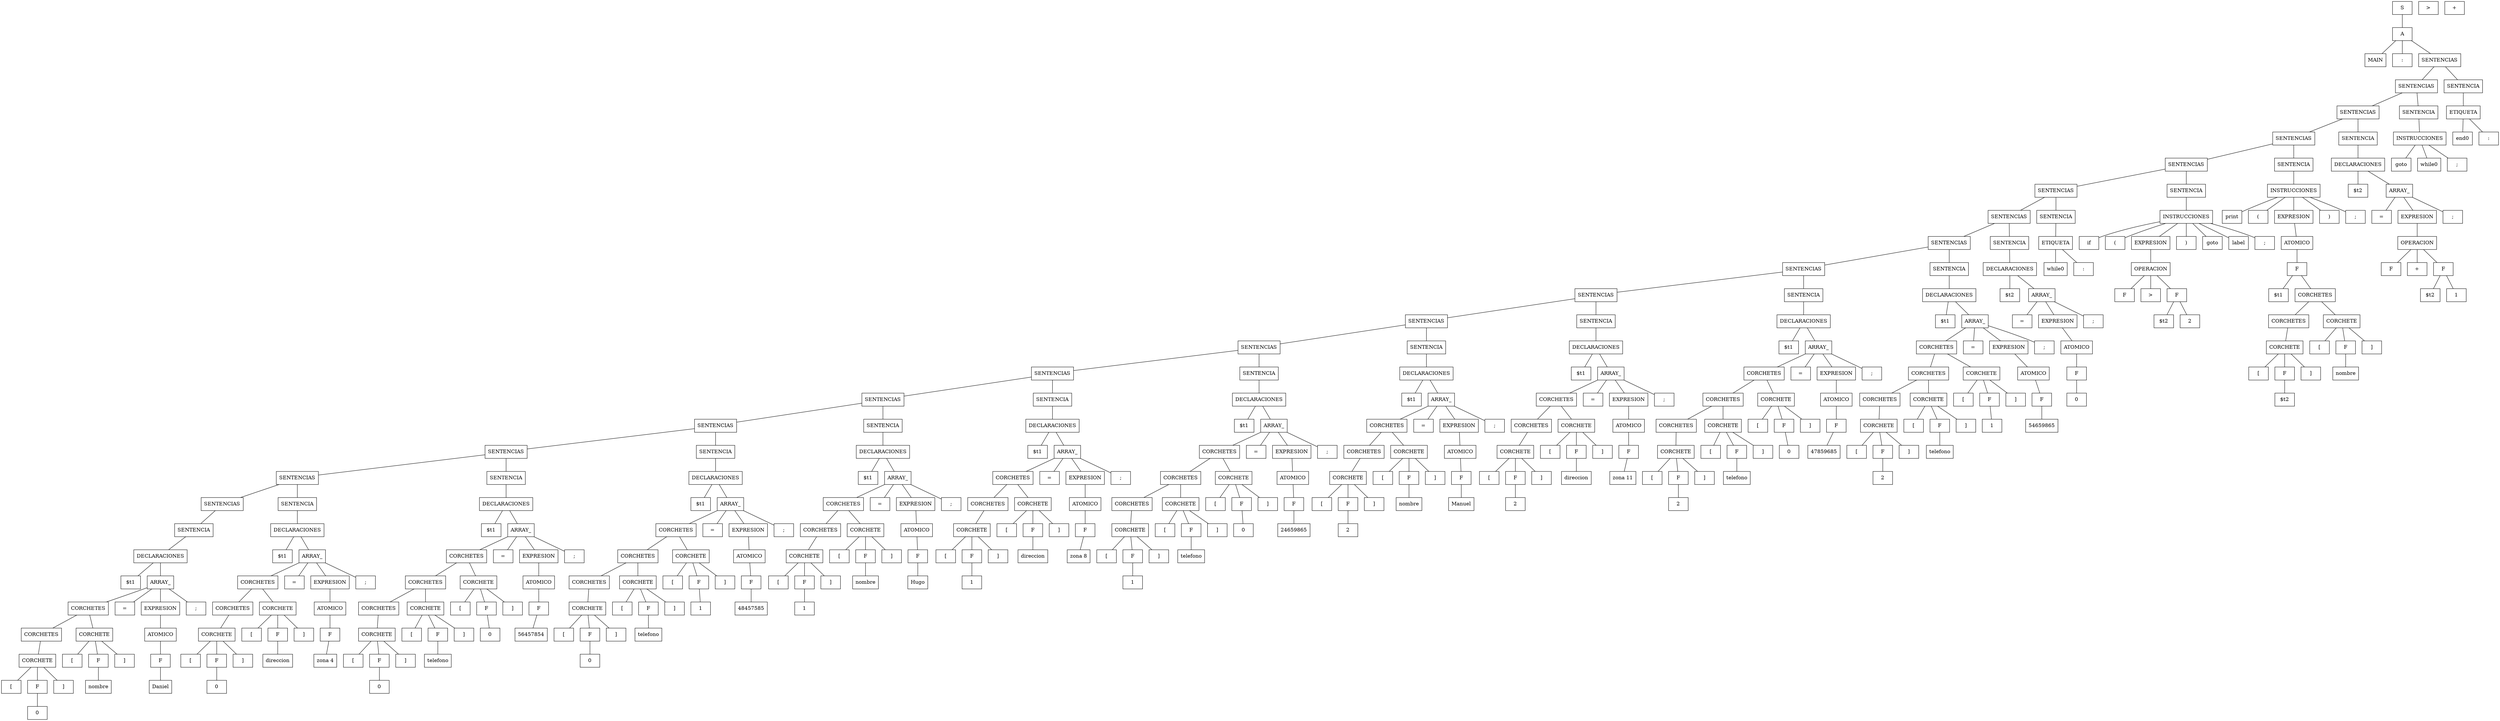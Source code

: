 graph ""{ node [shape=box];

n001;
n001 [label="0"] ;
n002;
n002 [label="["] ;
n003 [label="F"] ;
n003 -- n001;
n004 [label="]"] ;
n005 [label="CORCHETE"] ;
n005 -- n002;
n005 -- n003;
n005 -- n004;
n006;
n006 [label="nombre"] ;
n007;
n007 [label="["] ;
n008 [label="F"] ;
n008 -- n006;
n009 [label="]"] ;
n0010 [label="CORCHETES"] ;
n0010 -- n005;
n0011 [label="CORCHETE"] ;
n0011 -- n007;
n0011 -- n008;
n0011 -- n009;
n0012;
n0012 [label="Daniel"] ;
n0013;
n0013 [label="F"] ;
n0013 -- n0012;
n0014;
n0014 [label="ATOMICO"] ;
n0014 -- n0013;
n0015 [label="CORCHETES"] ;
n0015 -- n0010;
n0015 -- n0011;
n0016 [label="="] ;
n0017 [label="EXPRESION"] ;
n0017 -- n0014;
n0018 [label=";"] ;
n0019 [label="$t1"] ;
n0020 [label="ARRAY_"] ;
n0020 -- n0015;
n0020 -- n0016;
n0020 -- n0017;
n0020 -- n0018;
n0022 [label="DECLARACIONES"] ;
n0022 -- n0019;
n0022 -- n0020;
n0024 [label="SENTENCIA"] ;
n0024 -- n0022;
n0025;
n0025 [label="0"] ;
n0026;
n0026 [label="["] ;
n0027 [label="F"] ;
n0027 -- n0025;
n0028 [label="]"] ;
n0029 [label="CORCHETE"] ;
n0029 -- n0026;
n0029 -- n0027;
n0029 -- n0028;
n0030;
n0030 [label="direccion"] ;
n0031;
n0031 [label="["] ;
n0032 [label="F"] ;
n0032 -- n0030;
n0033 [label="]"] ;
n0034 [label="CORCHETES"] ;
n0034 -- n0029;
n0035 [label="CORCHETE"] ;
n0035 -- n0031;
n0035 -- n0032;
n0035 -- n0033;
n0036;
n0036 [label="zona 4"] ;
n0037;
n0037 [label="F"] ;
n0037 -- n0036;
n0038;
n0038 [label="ATOMICO"] ;
n0038 -- n0037;
n0039 [label="CORCHETES"] ;
n0039 -- n0034;
n0039 -- n0035;
n0040 [label="="] ;
n0041 [label="EXPRESION"] ;
n0041 -- n0038;
n0042 [label=";"] ;
n0043 [label="$t1"] ;
n0044 [label="ARRAY_"] ;
n0044 -- n0039;
n0044 -- n0040;
n0044 -- n0041;
n0044 -- n0042;
n0046 [label="DECLARACIONES"] ;
n0046 -- n0043;
n0046 -- n0044;
n0048 [label="SENTENCIAS"] ;
n0048 -- n0024;
n0049 [label="SENTENCIA"] ;
n0049 -- n0046;
n0050;
n0050 [label="0"] ;
n0051;
n0051 [label="["] ;
n0052 [label="F"] ;
n0052 -- n0050;
n0053 [label="]"] ;
n0054 [label="CORCHETE"] ;
n0054 -- n0051;
n0054 -- n0052;
n0054 -- n0053;
n0055;
n0055 [label="telefono"] ;
n0056;
n0056 [label="["] ;
n0057 [label="F"] ;
n0057 -- n0055;
n0058 [label="]"] ;
n0059 [label="CORCHETES"] ;
n0059 -- n0054;
n0060 [label="CORCHETE"] ;
n0060 -- n0056;
n0060 -- n0057;
n0060 -- n0058;
n0061;
n0061 [label="0"] ;
n0062;
n0062 [label="["] ;
n0063 [label="F"] ;
n0063 -- n0061;
n0064 [label="]"] ;
n0065 [label="CORCHETES"] ;
n0065 -- n0059;
n0065 -- n0060;
n0066 [label="CORCHETE"] ;
n0066 -- n0062;
n0066 -- n0063;
n0066 -- n0064;
n0067;
n0067 [label="56457854"] ;
n0068;
n0068 [label="F"] ;
n0068 -- n0067;
n0069;
n0069 [label="ATOMICO"] ;
n0069 -- n0068;
n0070 [label="CORCHETES"] ;
n0070 -- n0065;
n0070 -- n0066;
n0071 [label="="] ;
n0072 [label="EXPRESION"] ;
n0072 -- n0069;
n0073 [label=";"] ;
n0074 [label="$t1"] ;
n0075 [label="ARRAY_"] ;
n0075 -- n0070;
n0075 -- n0071;
n0075 -- n0072;
n0075 -- n0073;
n0077 [label="DECLARACIONES"] ;
n0077 -- n0074;
n0077 -- n0075;
n0079 [label="SENTENCIAS"] ;
n0079 -- n0048;
n0079 -- n0049;
n0080 [label="SENTENCIA"] ;
n0080 -- n0077;
n0081;
n0081 [label="0"] ;
n0082;
n0082 [label="["] ;
n0083 [label="F"] ;
n0083 -- n0081;
n0084 [label="]"] ;
n0085 [label="CORCHETE"] ;
n0085 -- n0082;
n0085 -- n0083;
n0085 -- n0084;
n0086;
n0086 [label="telefono"] ;
n0087;
n0087 [label="["] ;
n0088 [label="F"] ;
n0088 -- n0086;
n0089 [label="]"] ;
n0090 [label="CORCHETES"] ;
n0090 -- n0085;
n0091 [label="CORCHETE"] ;
n0091 -- n0087;
n0091 -- n0088;
n0091 -- n0089;
n0092;
n0092 [label="1"] ;
n0093;
n0093 [label="["] ;
n0094 [label="F"] ;
n0094 -- n0092;
n0095 [label="]"] ;
n0096 [label="CORCHETES"] ;
n0096 -- n0090;
n0096 -- n0091;
n0097 [label="CORCHETE"] ;
n0097 -- n0093;
n0097 -- n0094;
n0097 -- n0095;
n0098;
n0098 [label="48457585"] ;
n0099;
n0099 [label="F"] ;
n0099 -- n0098;
n00100;
n00100 [label="ATOMICO"] ;
n00100 -- n0099;
n00101 [label="CORCHETES"] ;
n00101 -- n0096;
n00101 -- n0097;
n00102 [label="="] ;
n00103 [label="EXPRESION"] ;
n00103 -- n00100;
n00104 [label=";"] ;
n00105 [label="$t1"] ;
n00106 [label="ARRAY_"] ;
n00106 -- n00101;
n00106 -- n00102;
n00106 -- n00103;
n00106 -- n00104;
n00108 [label="DECLARACIONES"] ;
n00108 -- n00105;
n00108 -- n00106;
n00110 [label="SENTENCIAS"] ;
n00110 -- n0079;
n00110 -- n0080;
n00111 [label="SENTENCIA"] ;
n00111 -- n00108;
n00112;
n00112 [label="1"] ;
n00113;
n00113 [label="["] ;
n00114 [label="F"] ;
n00114 -- n00112;
n00115 [label="]"] ;
n00116 [label="CORCHETE"] ;
n00116 -- n00113;
n00116 -- n00114;
n00116 -- n00115;
n00117;
n00117 [label="nombre"] ;
n00118;
n00118 [label="["] ;
n00119 [label="F"] ;
n00119 -- n00117;
n00120 [label="]"] ;
n00121 [label="CORCHETES"] ;
n00121 -- n00116;
n00122 [label="CORCHETE"] ;
n00122 -- n00118;
n00122 -- n00119;
n00122 -- n00120;
n00123;
n00123 [label="Hugo"] ;
n00124;
n00124 [label="F"] ;
n00124 -- n00123;
n00125;
n00125 [label="ATOMICO"] ;
n00125 -- n00124;
n00126 [label="CORCHETES"] ;
n00126 -- n00121;
n00126 -- n00122;
n00127 [label="="] ;
n00128 [label="EXPRESION"] ;
n00128 -- n00125;
n00129 [label=";"] ;
n00130 [label="$t1"] ;
n00131 [label="ARRAY_"] ;
n00131 -- n00126;
n00131 -- n00127;
n00131 -- n00128;
n00131 -- n00129;
n00133 [label="DECLARACIONES"] ;
n00133 -- n00130;
n00133 -- n00131;
n00135 [label="SENTENCIAS"] ;
n00135 -- n00110;
n00135 -- n00111;
n00136 [label="SENTENCIA"] ;
n00136 -- n00133;
n00137;
n00137 [label="1"] ;
n00138;
n00138 [label="["] ;
n00139 [label="F"] ;
n00139 -- n00137;
n00140 [label="]"] ;
n00141 [label="CORCHETE"] ;
n00141 -- n00138;
n00141 -- n00139;
n00141 -- n00140;
n00142;
n00142 [label="direccion"] ;
n00143;
n00143 [label="["] ;
n00144 [label="F"] ;
n00144 -- n00142;
n00145 [label="]"] ;
n00146 [label="CORCHETES"] ;
n00146 -- n00141;
n00147 [label="CORCHETE"] ;
n00147 -- n00143;
n00147 -- n00144;
n00147 -- n00145;
n00148;
n00148 [label="zona 8"] ;
n00149;
n00149 [label="F"] ;
n00149 -- n00148;
n00150;
n00150 [label="ATOMICO"] ;
n00150 -- n00149;
n00151 [label="CORCHETES"] ;
n00151 -- n00146;
n00151 -- n00147;
n00152 [label="="] ;
n00153 [label="EXPRESION"] ;
n00153 -- n00150;
n00154 [label=";"] ;
n00155 [label="$t1"] ;
n00156 [label="ARRAY_"] ;
n00156 -- n00151;
n00156 -- n00152;
n00156 -- n00153;
n00156 -- n00154;
n00158 [label="DECLARACIONES"] ;
n00158 -- n00155;
n00158 -- n00156;
n00160 [label="SENTENCIAS"] ;
n00160 -- n00135;
n00160 -- n00136;
n00161 [label="SENTENCIA"] ;
n00161 -- n00158;
n00162;
n00162 [label="1"] ;
n00163;
n00163 [label="["] ;
n00164 [label="F"] ;
n00164 -- n00162;
n00165 [label="]"] ;
n00166 [label="CORCHETE"] ;
n00166 -- n00163;
n00166 -- n00164;
n00166 -- n00165;
n00167;
n00167 [label="telefono"] ;
n00168;
n00168 [label="["] ;
n00169 [label="F"] ;
n00169 -- n00167;
n00170 [label="]"] ;
n00171 [label="CORCHETES"] ;
n00171 -- n00166;
n00172 [label="CORCHETE"] ;
n00172 -- n00168;
n00172 -- n00169;
n00172 -- n00170;
n00173;
n00173 [label="0"] ;
n00174;
n00174 [label="["] ;
n00175 [label="F"] ;
n00175 -- n00173;
n00176 [label="]"] ;
n00177 [label="CORCHETES"] ;
n00177 -- n00171;
n00177 -- n00172;
n00178 [label="CORCHETE"] ;
n00178 -- n00174;
n00178 -- n00175;
n00178 -- n00176;
n00179;
n00179 [label="24659865"] ;
n00180;
n00180 [label="F"] ;
n00180 -- n00179;
n00181;
n00181 [label="ATOMICO"] ;
n00181 -- n00180;
n00182 [label="CORCHETES"] ;
n00182 -- n00177;
n00182 -- n00178;
n00183 [label="="] ;
n00184 [label="EXPRESION"] ;
n00184 -- n00181;
n00185 [label=";"] ;
n00186 [label="$t1"] ;
n00187 [label="ARRAY_"] ;
n00187 -- n00182;
n00187 -- n00183;
n00187 -- n00184;
n00187 -- n00185;
n00189 [label="DECLARACIONES"] ;
n00189 -- n00186;
n00189 -- n00187;
n00191 [label="SENTENCIAS"] ;
n00191 -- n00160;
n00191 -- n00161;
n00192 [label="SENTENCIA"] ;
n00192 -- n00189;
n00193;
n00193 [label="2"] ;
n00194;
n00194 [label="["] ;
n00195 [label="F"] ;
n00195 -- n00193;
n00196 [label="]"] ;
n00197 [label="CORCHETE"] ;
n00197 -- n00194;
n00197 -- n00195;
n00197 -- n00196;
n00198;
n00198 [label="nombre"] ;
n00199;
n00199 [label="["] ;
n00200 [label="F"] ;
n00200 -- n00198;
n00201 [label="]"] ;
n00202 [label="CORCHETES"] ;
n00202 -- n00197;
n00203 [label="CORCHETE"] ;
n00203 -- n00199;
n00203 -- n00200;
n00203 -- n00201;
n00204;
n00204 [label="Manuel"] ;
n00205;
n00205 [label="F"] ;
n00205 -- n00204;
n00206;
n00206 [label="ATOMICO"] ;
n00206 -- n00205;
n00207 [label="CORCHETES"] ;
n00207 -- n00202;
n00207 -- n00203;
n00208 [label="="] ;
n00209 [label="EXPRESION"] ;
n00209 -- n00206;
n00210 [label=";"] ;
n00211 [label="$t1"] ;
n00212 [label="ARRAY_"] ;
n00212 -- n00207;
n00212 -- n00208;
n00212 -- n00209;
n00212 -- n00210;
n00214 [label="DECLARACIONES"] ;
n00214 -- n00211;
n00214 -- n00212;
n00216 [label="SENTENCIAS"] ;
n00216 -- n00191;
n00216 -- n00192;
n00217 [label="SENTENCIA"] ;
n00217 -- n00214;
n00218;
n00218 [label="2"] ;
n00219;
n00219 [label="["] ;
n00220 [label="F"] ;
n00220 -- n00218;
n00221 [label="]"] ;
n00222 [label="CORCHETE"] ;
n00222 -- n00219;
n00222 -- n00220;
n00222 -- n00221;
n00223;
n00223 [label="direccion"] ;
n00224;
n00224 [label="["] ;
n00225 [label="F"] ;
n00225 -- n00223;
n00226 [label="]"] ;
n00227 [label="CORCHETES"] ;
n00227 -- n00222;
n00228 [label="CORCHETE"] ;
n00228 -- n00224;
n00228 -- n00225;
n00228 -- n00226;
n00229;
n00229 [label="zona 11"] ;
n00230;
n00230 [label="F"] ;
n00230 -- n00229;
n00231;
n00231 [label="ATOMICO"] ;
n00231 -- n00230;
n00232 [label="CORCHETES"] ;
n00232 -- n00227;
n00232 -- n00228;
n00233 [label="="] ;
n00234 [label="EXPRESION"] ;
n00234 -- n00231;
n00235 [label=";"] ;
n00236 [label="$t1"] ;
n00237 [label="ARRAY_"] ;
n00237 -- n00232;
n00237 -- n00233;
n00237 -- n00234;
n00237 -- n00235;
n00239 [label="DECLARACIONES"] ;
n00239 -- n00236;
n00239 -- n00237;
n00241 [label="SENTENCIAS"] ;
n00241 -- n00216;
n00241 -- n00217;
n00242 [label="SENTENCIA"] ;
n00242 -- n00239;
n00243;
n00243 [label="2"] ;
n00244;
n00244 [label="["] ;
n00245 [label="F"] ;
n00245 -- n00243;
n00246 [label="]"] ;
n00247 [label="CORCHETE"] ;
n00247 -- n00244;
n00247 -- n00245;
n00247 -- n00246;
n00248;
n00248 [label="telefono"] ;
n00249;
n00249 [label="["] ;
n00250 [label="F"] ;
n00250 -- n00248;
n00251 [label="]"] ;
n00252 [label="CORCHETES"] ;
n00252 -- n00247;
n00253 [label="CORCHETE"] ;
n00253 -- n00249;
n00253 -- n00250;
n00253 -- n00251;
n00254;
n00254 [label="0"] ;
n00255;
n00255 [label="["] ;
n00256 [label="F"] ;
n00256 -- n00254;
n00257 [label="]"] ;
n00258 [label="CORCHETES"] ;
n00258 -- n00252;
n00258 -- n00253;
n00259 [label="CORCHETE"] ;
n00259 -- n00255;
n00259 -- n00256;
n00259 -- n00257;
n00260;
n00260 [label="47859685"] ;
n00261;
n00261 [label="F"] ;
n00261 -- n00260;
n00262;
n00262 [label="ATOMICO"] ;
n00262 -- n00261;
n00263 [label="CORCHETES"] ;
n00263 -- n00258;
n00263 -- n00259;
n00264 [label="="] ;
n00265 [label="EXPRESION"] ;
n00265 -- n00262;
n00266 [label=";"] ;
n00267 [label="$t1"] ;
n00268 [label="ARRAY_"] ;
n00268 -- n00263;
n00268 -- n00264;
n00268 -- n00265;
n00268 -- n00266;
n00270 [label="DECLARACIONES"] ;
n00270 -- n00267;
n00270 -- n00268;
n00272 [label="SENTENCIAS"] ;
n00272 -- n00241;
n00272 -- n00242;
n00273 [label="SENTENCIA"] ;
n00273 -- n00270;
n00274;
n00274 [label="2"] ;
n00275;
n00275 [label="["] ;
n00276 [label="F"] ;
n00276 -- n00274;
n00277 [label="]"] ;
n00278 [label="CORCHETE"] ;
n00278 -- n00275;
n00278 -- n00276;
n00278 -- n00277;
n00279;
n00279 [label="telefono"] ;
n00280;
n00280 [label="["] ;
n00281 [label="F"] ;
n00281 -- n00279;
n00282 [label="]"] ;
n00283 [label="CORCHETES"] ;
n00283 -- n00278;
n00284 [label="CORCHETE"] ;
n00284 -- n00280;
n00284 -- n00281;
n00284 -- n00282;
n00285;
n00285 [label="1"] ;
n00286;
n00286 [label="["] ;
n00287 [label="F"] ;
n00287 -- n00285;
n00288 [label="]"] ;
n00289 [label="CORCHETES"] ;
n00289 -- n00283;
n00289 -- n00284;
n00290 [label="CORCHETE"] ;
n00290 -- n00286;
n00290 -- n00287;
n00290 -- n00288;
n00291;
n00291 [label="54659865"] ;
n00292;
n00292 [label="F"] ;
n00292 -- n00291;
n00293;
n00293 [label="ATOMICO"] ;
n00293 -- n00292;
n00294 [label="CORCHETES"] ;
n00294 -- n00289;
n00294 -- n00290;
n00295 [label="="] ;
n00296 [label="EXPRESION"] ;
n00296 -- n00293;
n00297 [label=";"] ;
n00298 [label="$t1"] ;
n00299 [label="ARRAY_"] ;
n00299 -- n00294;
n00299 -- n00295;
n00299 -- n00296;
n00299 -- n00297;
n00301 [label="DECLARACIONES"] ;
n00301 -- n00298;
n00301 -- n00299;
n00303 [label="SENTENCIAS"] ;
n00303 -- n00272;
n00303 -- n00273;
n00304 [label="SENTENCIA"] ;
n00304 -- n00301;
n00305;
n00305 [label="0"] ;
n00306;
n00306 [label="F"] ;
n00306 -- n00305;
n00307;
n00307 [label="ATOMICO"] ;
n00307 -- n00306;
n00308 [label="="] ;
n00309 [label="EXPRESION"] ;
n00309 -- n00307;
n00310 [label=";"] ;
n00312 [label="$t2"] ;
n00313 [label="ARRAY_"] ;
n00313 -- n00308;
n00313 -- n00309;
n00313 -- n00310;
n00315 [label="DECLARACIONES"] ;
n00315 -- n00312;
n00315 -- n00313;
n00317 [label="SENTENCIAS"] ;
n00317 -- n00303;
n00317 -- n00304;
n00318 [label="SENTENCIA"] ;
n00318 -- n00315;
n00320 [label="while0"] ;
n00321 [label=":"] ;
n00322 [label="ETIQUETA"] ;
n00322 -- n00320;
n00322 -- n00321;
n00324 [label="SENTENCIAS"] ;
n00324 -- n00317;
n00324 -- n00318;
n00325 [label="SENTENCIA"] ;
n00325 -- n00322;
n00326;
n00326 [label="$t2"] ;
n00327;
n00327 [label=">"] ;
n00328;
n00328 [label="2"] ;
n00329 [label="F"] ;
n00330 [label=">"] ;
n00331 [label="F"] ;
n00331 -- n00326;
n00331 -- n00328;
n00332;
n00332 [label="OPERACION"] ;
n00332 -- n00329;
n00332 -- n00330;
n00332 -- n00331;
n00333 [label="if"] ;
n00334 [label="("] ;
n00335 [label="EXPRESION"] ;
n00336 [label=")"] ;
n00337 [label="goto"] ;
n00338 [label="label"] ;
n00339 [label=";"] ;
n00335 -- n00332;
n00340 [label="INSTRUCCIONES"] ;
n00340 -- n00333;
n00340 -- n00334;
n00340 -- n00335;
n00340 -- n00336;
n00340 -- n00337;
n00340 -- n00338;
n00340 -- n00339;
n00342 [label="SENTENCIAS"] ;
n00342 -- n00324;
n00342 -- n00325;
n00343 [label="SENTENCIA"] ;
n00343 -- n00340;
n00344;
n00344 [label="$t2"] ;
n00345;
n00345 [label="["] ;
n00346 [label="F"] ;
n00346 -- n00344;
n00347 [label="]"] ;
n00348 [label="CORCHETE"] ;
n00348 -- n00345;
n00348 -- n00346;
n00348 -- n00347;
n00349;
n00349 [label="nombre"] ;
n00350;
n00350 [label="["] ;
n00351 [label="F"] ;
n00351 -- n00349;
n00352 [label="]"] ;
n00353 [label="CORCHETES"] ;
n00353 -- n00348;
n00354 [label="CORCHETE"] ;
n00354 -- n00350;
n00354 -- n00351;
n00354 -- n00352;
n00356 [label="$t1"] ;
n00357 [label="CORCHETES"] ;
n00357 -- n00353;
n00357 -- n00354;
n00358;
n00358 [label="F"] ;
n00358 -- n00356;
n00358 -- n00357;
n00359;
n00359 [label="ATOMICO"] ;
n00359 -- n00358;
n00360 [label="print"] ;
n00361 [label="("] ;
n00362 [label="EXPRESION"] ;
n00363 [label=")"] ;
n00364 [label=";"] ;
n00362 -- n00359;
n00365 [label="INSTRUCCIONES"] ;
n00365 -- n00360;
n00365 -- n00361;
n00365 -- n00362;
n00365 -- n00363;
n00365 -- n00364;
n00367 [label="SENTENCIAS"] ;
n00367 -- n00342;
n00367 -- n00343;
n00368 [label="SENTENCIA"] ;
n00368 -- n00365;
n00369;
n00369 [label="$t2"] ;
n00370;
n00370 [label="+"] ;
n00371;
n00371 [label="1"] ;
n00372 [label="F"] ;
n00373 [label="+"] ;
n00374 [label="F"] ;
n00374 -- n00369;
n00374 -- n00371;
n00375;
n00375 [label="OPERACION"] ;
n00375 -- n00372;
n00375 -- n00373;
n00375 -- n00374;
n00376 [label="="] ;
n00377 [label="EXPRESION"] ;
n00377 -- n00375;
n00378 [label=";"] ;
n00380 [label="$t2"] ;
n00381 [label="ARRAY_"] ;
n00381 -- n00376;
n00381 -- n00377;
n00381 -- n00378;
n00383 [label="DECLARACIONES"] ;
n00383 -- n00380;
n00383 -- n00381;
n00385 [label="SENTENCIAS"] ;
n00385 -- n00367;
n00385 -- n00368;
n00386 [label="SENTENCIA"] ;
n00386 -- n00383;
n00388 [label="goto"] ;
n00389 [label="while0"] ;
n00390 [label=";"] ;
n00391 [label="INSTRUCCIONES"] ;
n00391 -- n00388;
n00391 -- n00389;
n00391 -- n00390;
n00393 [label="SENTENCIAS"] ;
n00393 -- n00385;
n00393 -- n00386;
n00394 [label="SENTENCIA"] ;
n00394 -- n00391;
n00396 [label="end0"] ;
n00397 [label=":"] ;
n00398 [label="ETIQUETA"] ;
n00398 -- n00396;
n00398 -- n00397;
n00400 [label="SENTENCIAS"] ;
n00400 -- n00393;
n00400 -- n00394;
n00401 [label="SENTENCIA"] ;
n00401 -- n00398;
n00403 [label="MAIN"] ;
n00404 [label=":"] ;
n00405 [label="SENTENCIAS"] ;
n00405 -- n00400;
n00405 -- n00401;
n00406 [label="A"] ;
n00406 -- n00403;
n00406 -- n00404;
n00406 -- n00405;
n00407 [label="S"] ;
n00407 -- n00406;
}